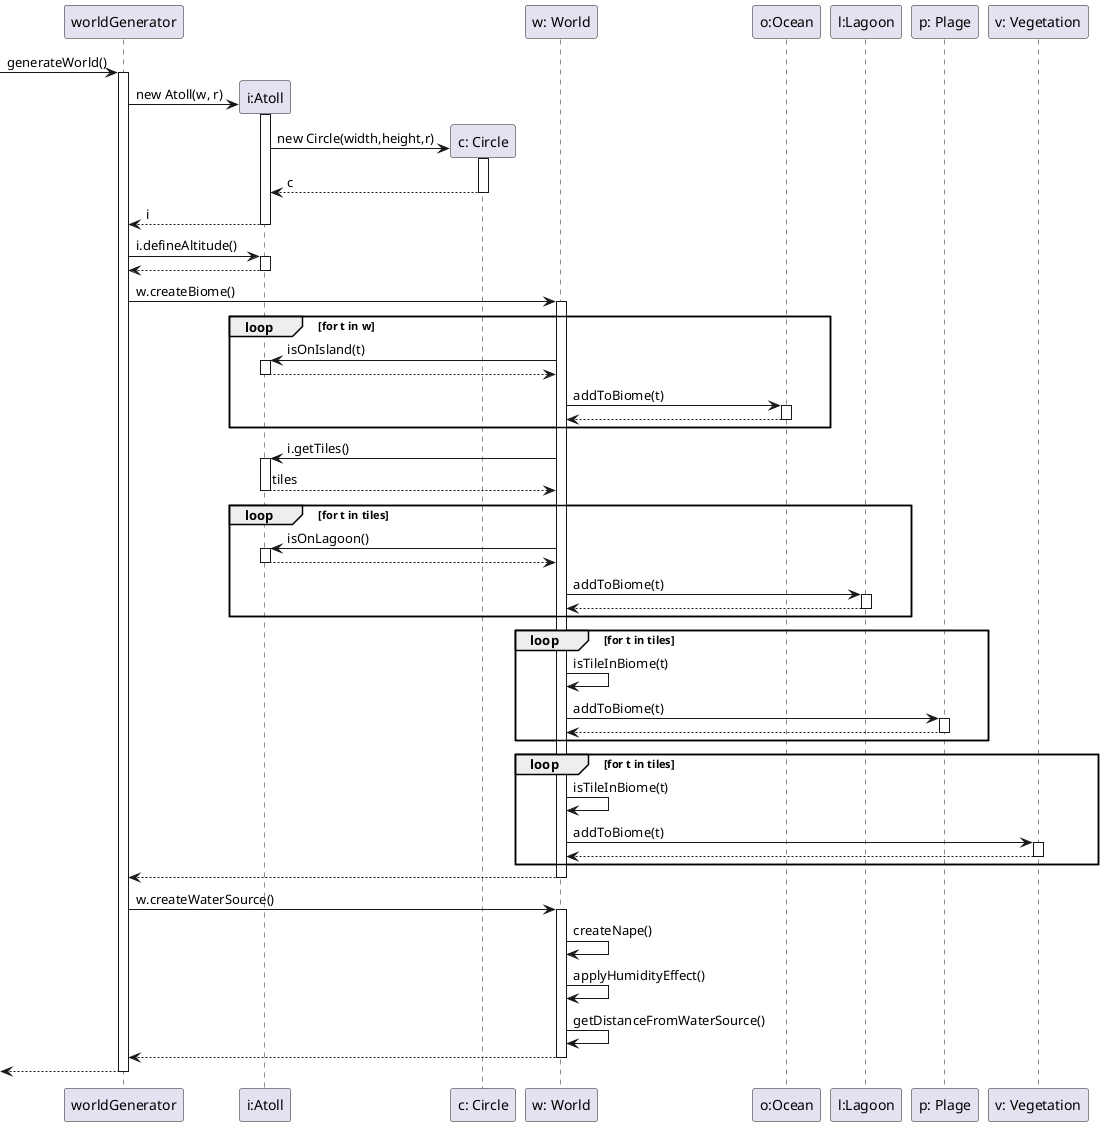 @startuml
participant worldGenerator as C
[->C: generateWorld()
activate C
    create participant "i:Atoll" as A
    C -> A: new Atoll(w, r)
    activate A
        create participant "c: Circle" as CI
        A -> CI: new Circle(width,height,r)
        activate CI
            A <-- CI: c
        deactivate CI
        C <-- A: i
    deactivate A
    C -> A: i.defineAltitude()
    activate A
        C <-- A
    deactivate A
    participant "w: World" as W
    C -> W: w.createBiome()
    activate W
        loop for t in w
            W -> A: isOnIsland(t)
            activate A
                W <--A
            deactivate A
            participant "o:Ocean" as O
            W -> O: addToBiome(t)
            activate O
                W <-- O
            deactivate O
        end
        W -> A: i.getTiles()
        activate A
            W <-- A: tiles
        deactivate A
        loop for t in tiles
            W -> A: isOnLagoon()
            activate A
                W <-- A
            deactivate A
            participant "l:Lagoon" as L
            W -> L: addToBiome(t)
            activate L
                W <-- L
            deactivate L
        end
        loop for t in tiles
            W -> W: isTileInBiome(t)
            participant "p: Plage" as P
            W -> P: addToBiome(t)
            activate P
                W <-- P
            deactivate P
        end
        loop for t in tiles
            W -> W: isTileInBiome(t)
            participant "v: Vegetation" as V
            W -> V: addToBiome(t)
            activate V
                W <-- V
            deactivate V
        end
        C <-- W
    deactivate W
    C -> W: w.createWaterSource()
    activate W
        W -> W: createNape()
        W -> W: applyHumidityEffect()
        W -> W: getDistanceFromWaterSource()
        C <-- W
    deactivate W
    [<--C
deactivate C

@enduml